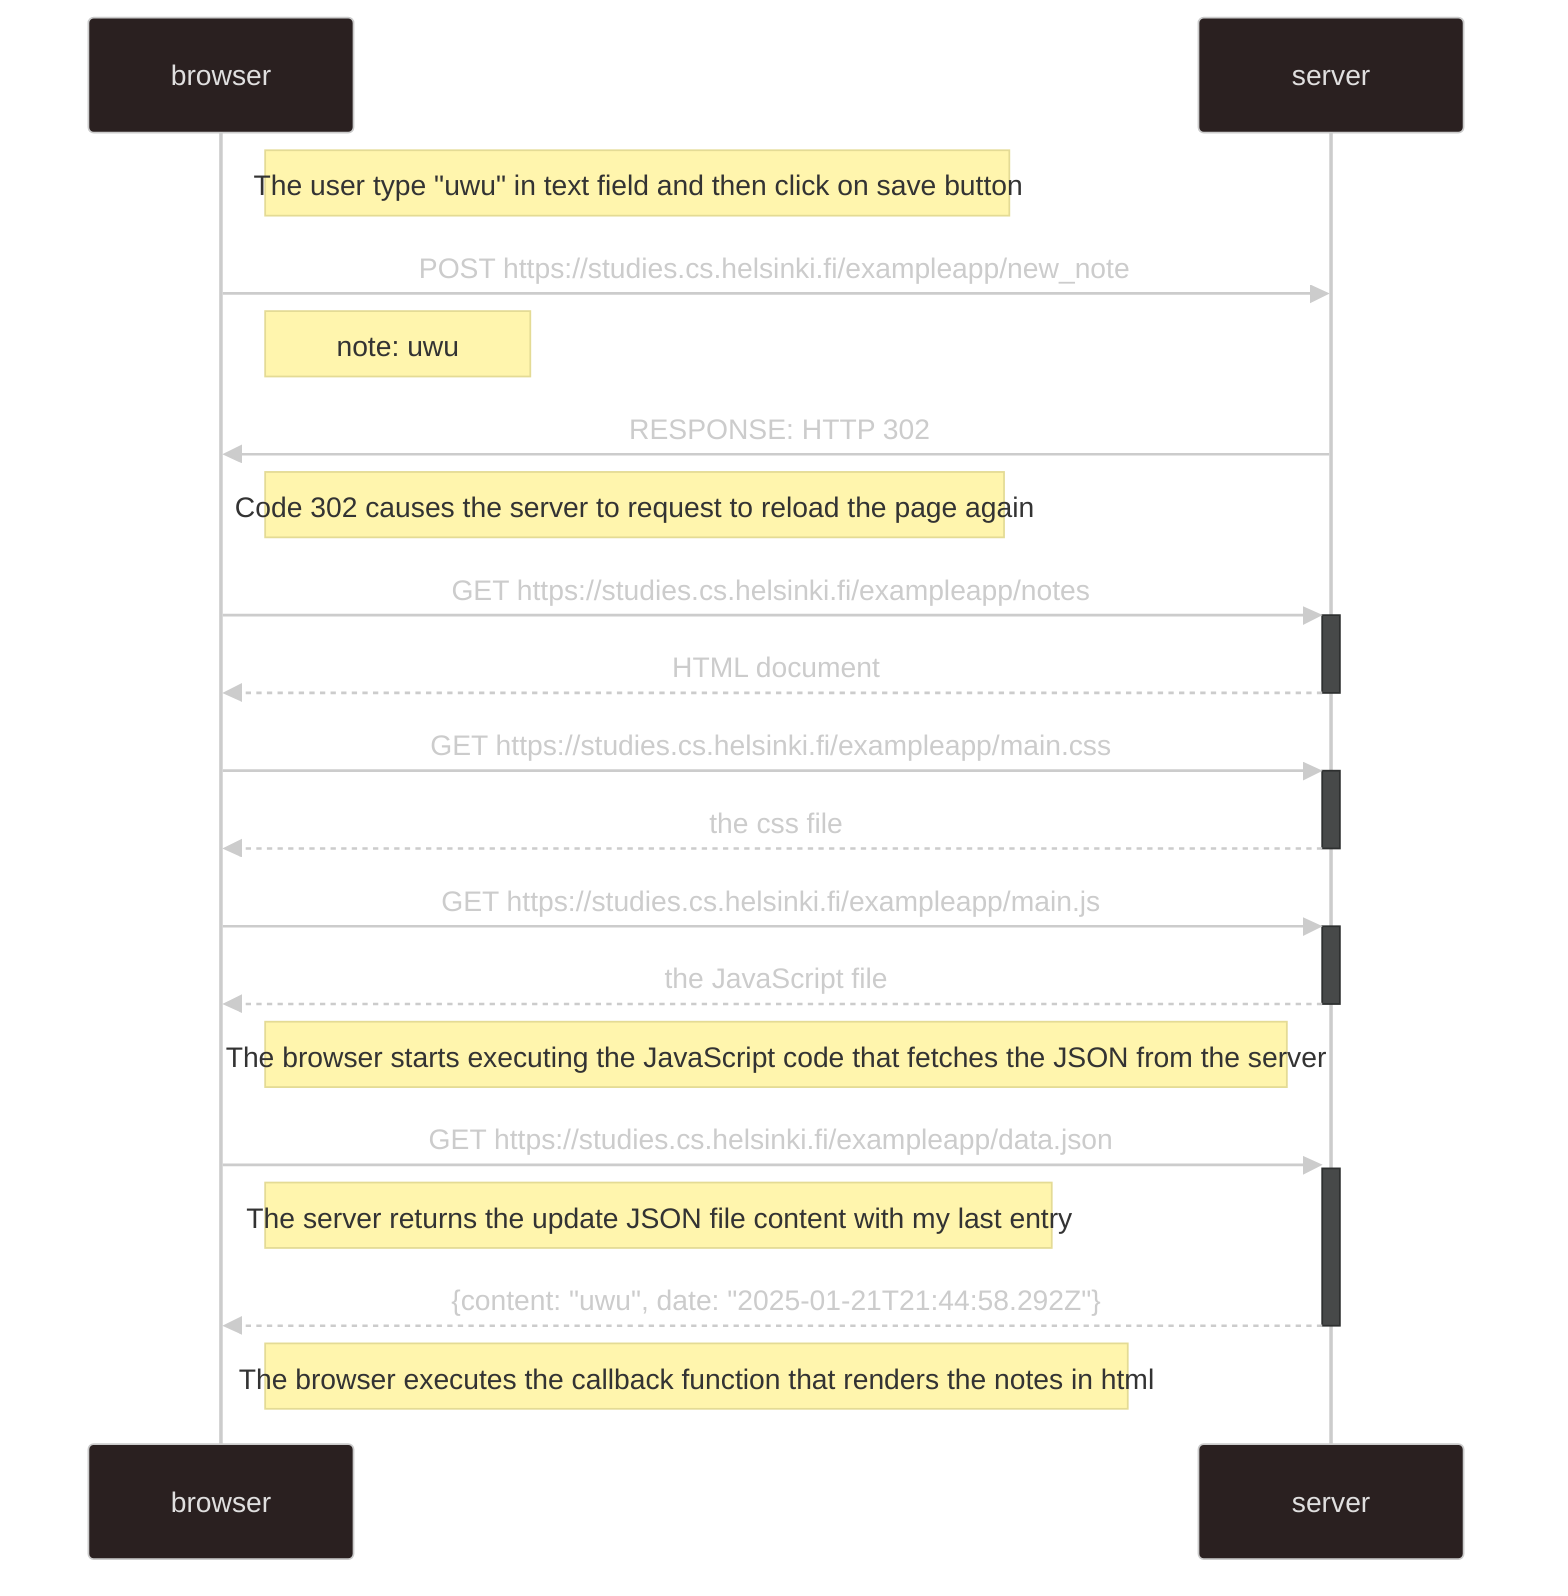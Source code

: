 ---
config:
  theme: neo-dark
---
sequenceDiagram
  participant browser as browser
  participant server as server
  Note right of browser:  The user type "uwu" in text field and then click on save button
  browser ->> server: POST https://studies.cs.helsinki.fi/exampleapp/new_note
  Note right of browser:  note: uwu
  server ->> browser: RESPONSE: HTTP 302
  Note right of browser:  Code 302 causes the server to request to reload the page again
  browser ->>+ server: GET https://studies.cs.helsinki.fi/exampleapp/notes
  server -->>- browser: HTML document
  browser ->>+ server: GET https://studies.cs.helsinki.fi/exampleapp/main.css
  server -->>- browser: the css file
  browser ->>+ server: GET https://studies.cs.helsinki.fi/exampleapp/main.js
  server -->>- browser: the JavaScript file
  Note right of browser: The browser starts executing the JavaScript code that fetches the JSON from the server
  browser ->>+ server: GET https://studies.cs.helsinki.fi/exampleapp/data.json
  Note right of browser:  The server returns the update JSON file content with my last entry
  server -->>- browser: {content: "uwu", date: "2025-01-21T21:44:58.292Z"}
  Note right of browser: The browser executes the callback function that renders the notes in html